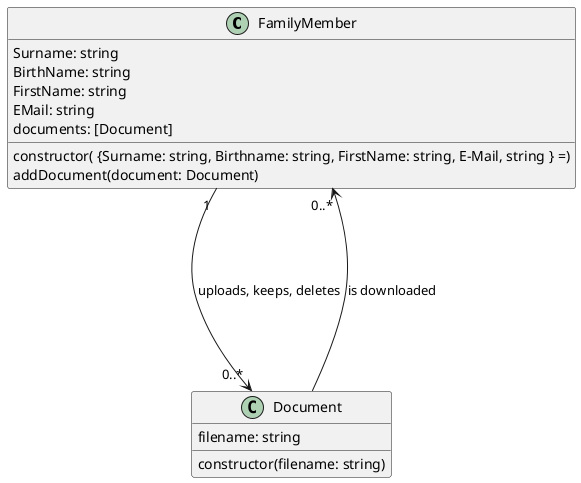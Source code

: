 @startuml FamilyDiary class diagram

skinparam Shadowing false
skinparam PackageStyle rectangle

class FamilyMember {
    Surname: string
    BirthName: string
    FirstName: string
    EMail: string
    documents: [Document]

    constructor( {Surname: string, Birthname: string, FirstName: string, E-Mail, string } =)
      addDocument(document: Document)
}

class Document {
filename: string
constructor(filename: string)
}

FamilyMember "1" ---->"0..*" Document: uploads, keeps, deletes
Document ----> "0..* " FamilyMember: is downloaded

@enduml